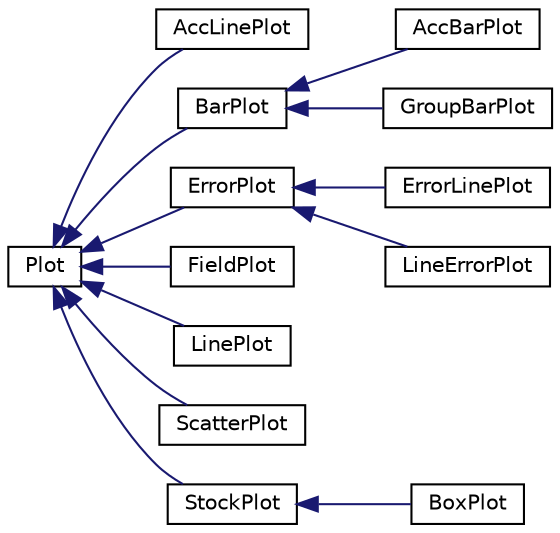 digraph "Graphical Class Hierarchy"
{
 // LATEX_PDF_SIZE
  edge [fontname="Helvetica",fontsize="10",labelfontname="Helvetica",labelfontsize="10"];
  node [fontname="Helvetica",fontsize="10",shape=record];
  rankdir="LR";
  Node0 [label="Plot",height=0.2,width=0.4,color="black", fillcolor="white", style="filled",URL="$classPlot.html",tooltip=" "];
  Node0 -> Node1 [dir="back",color="midnightblue",fontsize="10",style="solid",fontname="Helvetica"];
  Node1 [label="AccLinePlot",height=0.2,width=0.4,color="black", fillcolor="white", style="filled",URL="$classAccLinePlot.html",tooltip=" "];
  Node0 -> Node2 [dir="back",color="midnightblue",fontsize="10",style="solid",fontname="Helvetica"];
  Node2 [label="BarPlot",height=0.2,width=0.4,color="black", fillcolor="white", style="filled",URL="$classBarPlot.html",tooltip=" "];
  Node2 -> Node3 [dir="back",color="midnightblue",fontsize="10",style="solid",fontname="Helvetica"];
  Node3 [label="AccBarPlot",height=0.2,width=0.4,color="black", fillcolor="white", style="filled",URL="$classAccBarPlot.html",tooltip=" "];
  Node2 -> Node4 [dir="back",color="midnightblue",fontsize="10",style="solid",fontname="Helvetica"];
  Node4 [label="GroupBarPlot",height=0.2,width=0.4,color="black", fillcolor="white", style="filled",URL="$classGroupBarPlot.html",tooltip=" "];
  Node0 -> Node5 [dir="back",color="midnightblue",fontsize="10",style="solid",fontname="Helvetica"];
  Node5 [label="ErrorPlot",height=0.2,width=0.4,color="black", fillcolor="white", style="filled",URL="$classErrorPlot.html",tooltip=" "];
  Node5 -> Node6 [dir="back",color="midnightblue",fontsize="10",style="solid",fontname="Helvetica"];
  Node6 [label="ErrorLinePlot",height=0.2,width=0.4,color="black", fillcolor="white", style="filled",URL="$classErrorLinePlot.html",tooltip=" "];
  Node5 -> Node7 [dir="back",color="midnightblue",fontsize="10",style="solid",fontname="Helvetica"];
  Node7 [label="LineErrorPlot",height=0.2,width=0.4,color="black", fillcolor="white", style="filled",URL="$classLineErrorPlot.html",tooltip=" "];
  Node0 -> Node8 [dir="back",color="midnightblue",fontsize="10",style="solid",fontname="Helvetica"];
  Node8 [label="FieldPlot",height=0.2,width=0.4,color="black", fillcolor="white", style="filled",URL="$classFieldPlot.html",tooltip=" "];
  Node0 -> Node9 [dir="back",color="midnightblue",fontsize="10",style="solid",fontname="Helvetica"];
  Node9 [label="LinePlot",height=0.2,width=0.4,color="black", fillcolor="white", style="filled",URL="$classLinePlot.html",tooltip=" "];
  Node0 -> Node10 [dir="back",color="midnightblue",fontsize="10",style="solid",fontname="Helvetica"];
  Node10 [label="ScatterPlot",height=0.2,width=0.4,color="black", fillcolor="white", style="filled",URL="$classScatterPlot.html",tooltip=" "];
  Node0 -> Node11 [dir="back",color="midnightblue",fontsize="10",style="solid",fontname="Helvetica"];
  Node11 [label="StockPlot",height=0.2,width=0.4,color="black", fillcolor="white", style="filled",URL="$classStockPlot.html",tooltip=" "];
  Node11 -> Node12 [dir="back",color="midnightblue",fontsize="10",style="solid",fontname="Helvetica"];
  Node12 [label="BoxPlot",height=0.2,width=0.4,color="black", fillcolor="white", style="filled",URL="$classBoxPlot.html",tooltip=" "];
}
